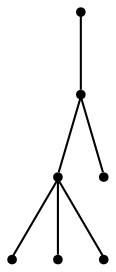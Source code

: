 graph {
  node [shape=point,comment="{\"directed\":false,\"doi\":\"10.1007/978-3-319-27261-0_14\",\"figure\":\"2\"}"]

  v0 [pos="799.8399331842356,1530.870995066827"]
  v1 [pos="663.668198162972,1556.8123351955471"]
  v2 [pos="520.8788324089918,1558.6876618266456"]
  v3 [pos="480.6599212760803,1498.0620628178065"]
  v4 [pos="435.91529527877356,1601.7481931352656"]
  v5 [pos="669.519159240609,1502.4835656649109"]
  v6 [pos="721.5024363549744,1650.5678568519481"]

  v2 -- v1 [id="-8",pos="520.8788324089918,1558.6876618266456 663.668198162972,1556.8123351955471 663.668198162972,1556.8123351955471 663.668198162972,1556.8123351955471"]
  v1 -- v6 [id="-9",pos="663.668198162972,1556.8123351955471 721.5024363549744,1650.5678568519481 721.5024363549744,1650.5678568519481 721.5024363549744,1650.5678568519481"]
  v1 -- v0 [id="-10",pos="663.668198162972,1556.8123351955471 799.8399331842356,1530.870995066827 799.8399331842356,1530.870995066827 799.8399331842356,1530.870995066827"]
  v1 -- v5 [id="-12",pos="663.668198162972,1556.8123351955471 669.519159240609,1502.4835656649109 669.519159240609,1502.4835656649109 669.519159240609,1502.4835656649109"]
  v4 -- v2 [id="-21",pos="435.91529527877356,1601.7481931352656 520.8788324089918,1558.6876618266456 520.8788324089918,1558.6876618266456 520.8788324089918,1558.6876618266456"]
  v2 -- v3 [id="-23",pos="520.8788324089918,1558.6876618266456 480.6599212760803,1498.0620628178065 480.6599212760803,1498.0620628178065 480.6599212760803,1498.0620628178065"]
}